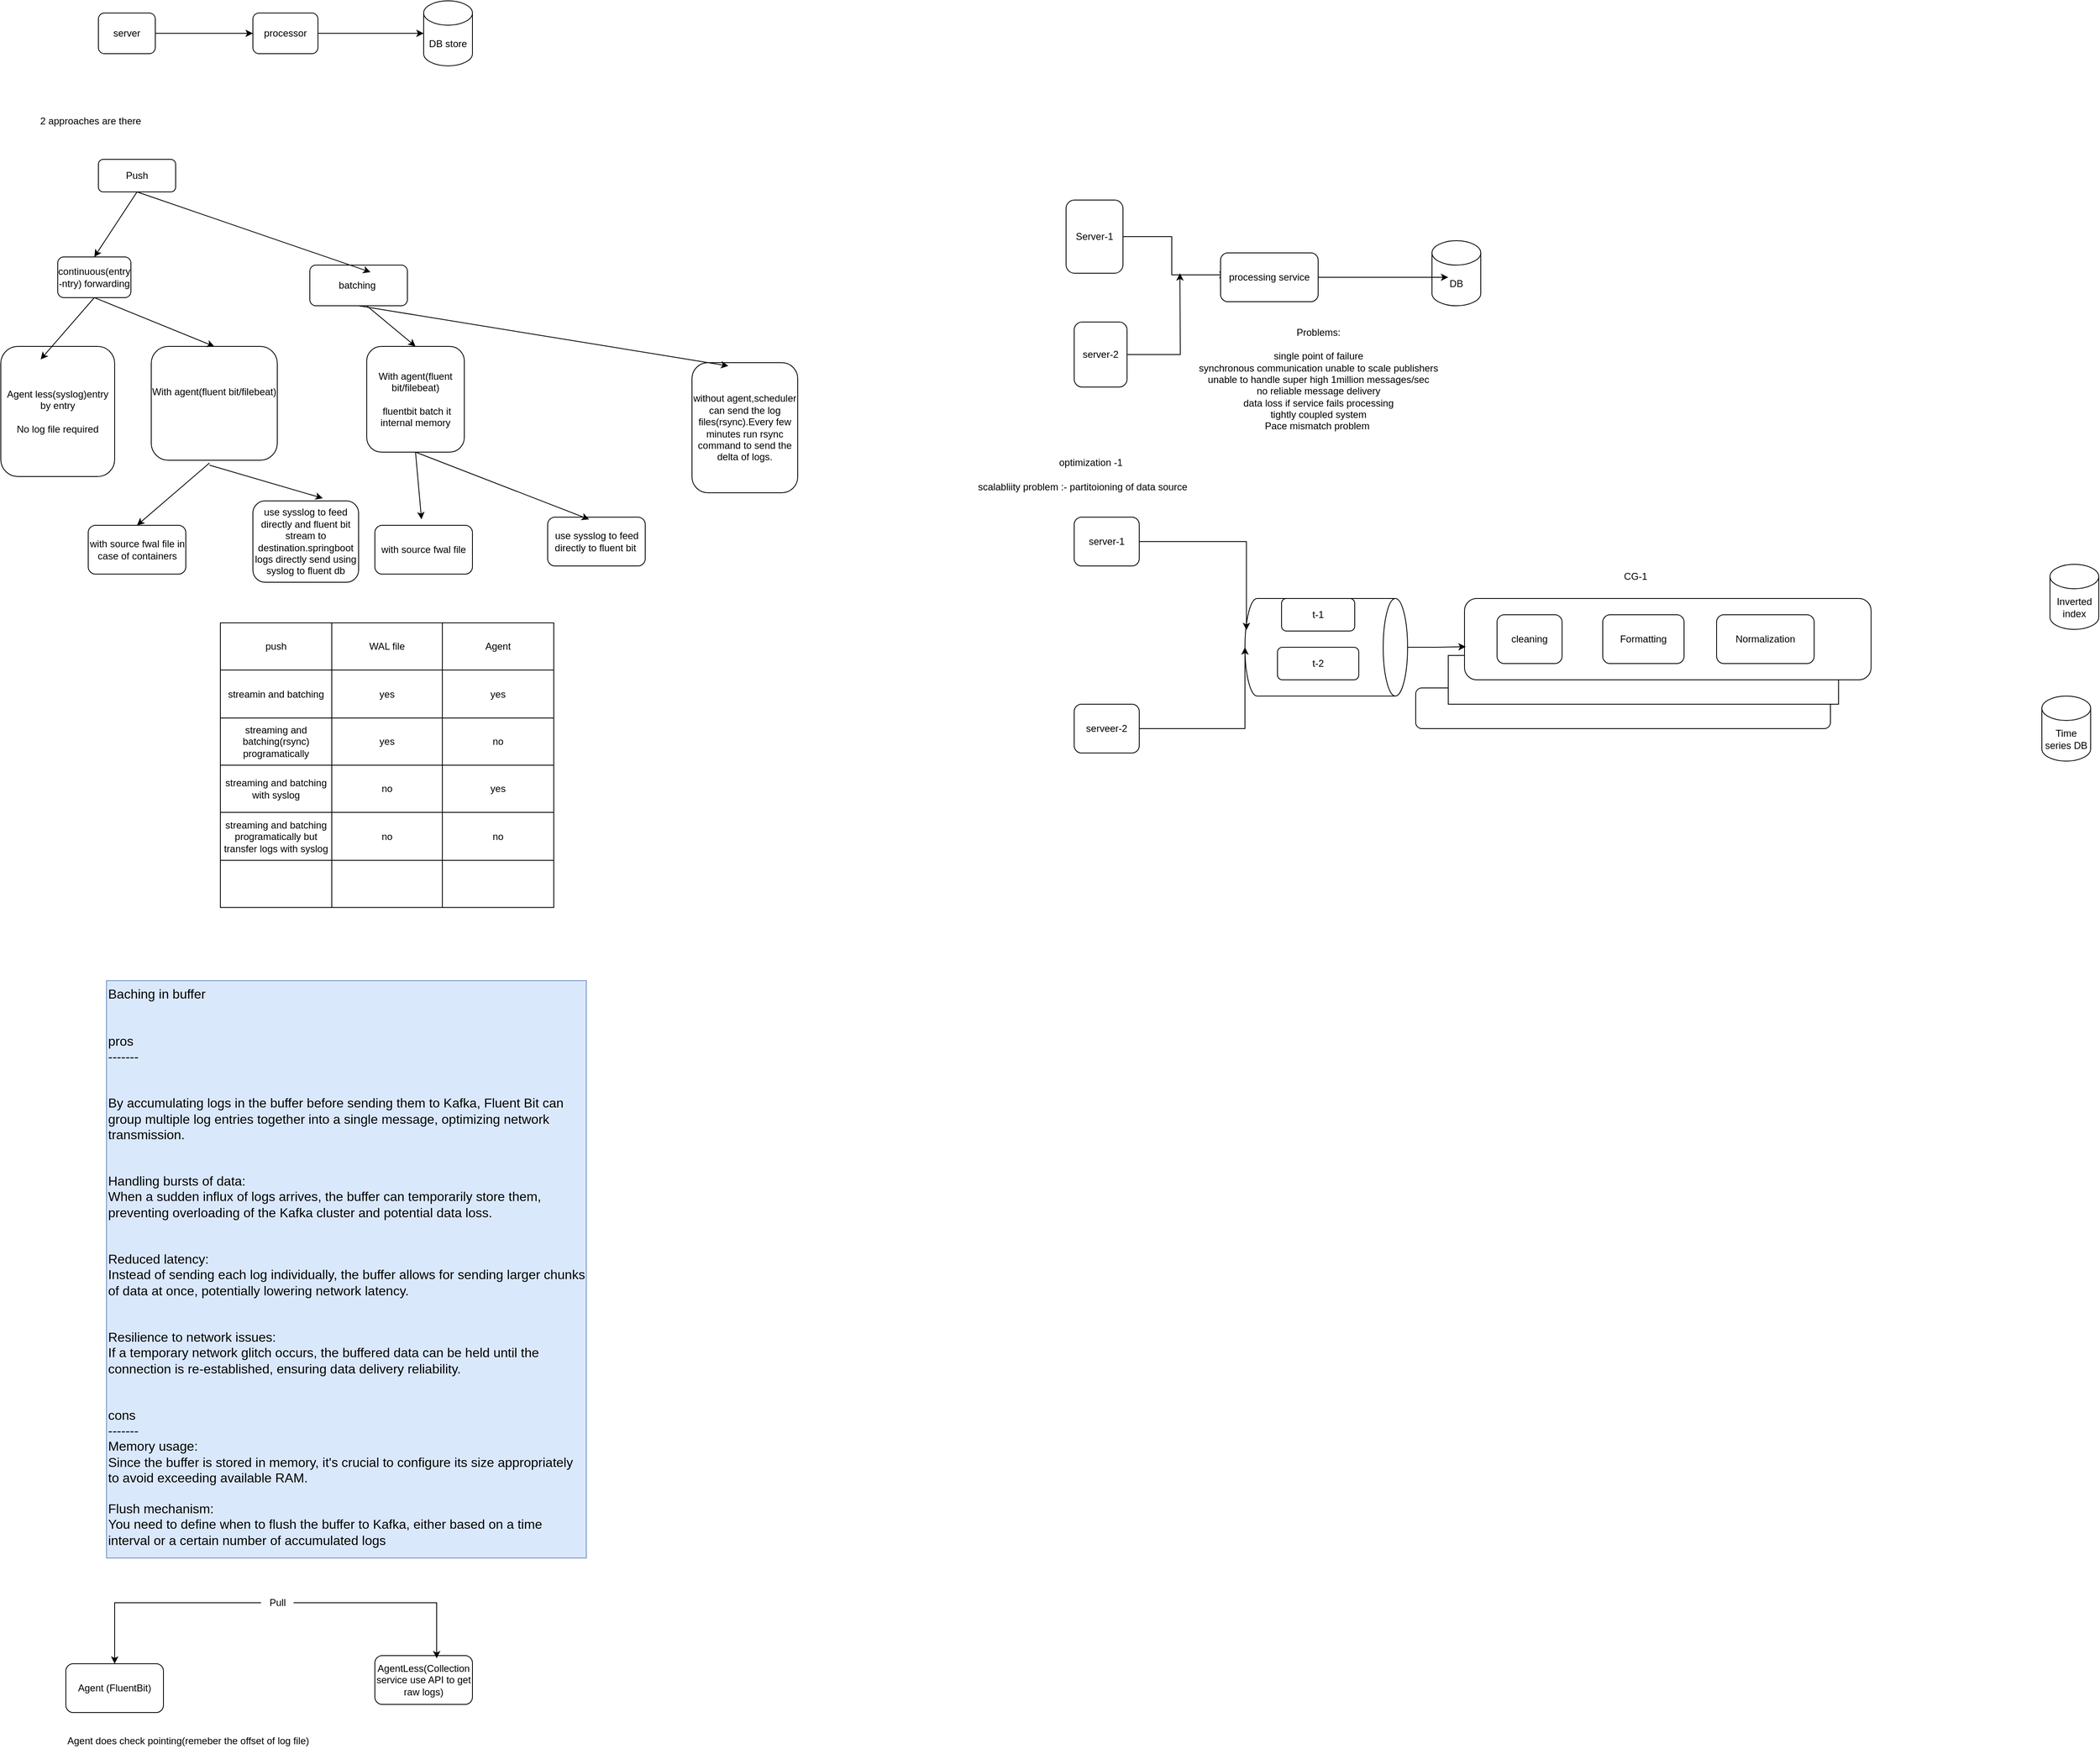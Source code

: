 <mxfile version="26.0.5">
  <diagram name="Page-1" id="b7o0Ur9a8SSX0Grqy8F7">
    <mxGraphModel dx="794" dy="412" grid="1" gridSize="10" guides="1" tooltips="1" connect="1" arrows="1" fold="1" page="1" pageScale="1" pageWidth="3300" pageHeight="2300" math="0" shadow="0">
      <root>
        <mxCell id="0" />
        <mxCell id="1" parent="0" />
        <mxCell id="qW1WvsJhELm_dd2GFhy8-42" value="" style="rounded=1;whiteSpace=wrap;html=1;" vertex="1" parent="1">
          <mxGeometry x="1760" y="890" width="510" height="50" as="geometry" />
        </mxCell>
        <mxCell id="qW1WvsJhELm_dd2GFhy8-41" value="" style="rounded=0;whiteSpace=wrap;html=1;" vertex="1" parent="1">
          <mxGeometry x="1800" y="850" width="480" height="60" as="geometry" />
        </mxCell>
        <mxCell id="qW1WvsJhELm_dd2GFhy8-28" value="" style="rounded=1;whiteSpace=wrap;html=1;" vertex="1" parent="1">
          <mxGeometry x="1820" y="780" width="500" height="100" as="geometry" />
        </mxCell>
        <mxCell id="wBfVcKOulfDH1Hx5HX3t-4" style="edgeStyle=orthogonalEdgeStyle;rounded=0;orthogonalLoop=1;jettySize=auto;html=1;entryX=0;entryY=0.5;entryDx=0;entryDy=0;" parent="1" source="wBfVcKOulfDH1Hx5HX3t-1" target="wBfVcKOulfDH1Hx5HX3t-2" edge="1">
          <mxGeometry relative="1" as="geometry" />
        </mxCell>
        <mxCell id="wBfVcKOulfDH1Hx5HX3t-1" value="server" style="rounded=1;whiteSpace=wrap;html=1;" parent="1" vertex="1">
          <mxGeometry x="140" y="60" width="70" height="50" as="geometry" />
        </mxCell>
        <mxCell id="wBfVcKOulfDH1Hx5HX3t-2" value="processor" style="rounded=1;whiteSpace=wrap;html=1;" parent="1" vertex="1">
          <mxGeometry x="330" y="60" width="80" height="50" as="geometry" />
        </mxCell>
        <mxCell id="wBfVcKOulfDH1Hx5HX3t-3" value="DB store" style="shape=cylinder3;whiteSpace=wrap;html=1;boundedLbl=1;backgroundOutline=1;size=15;" parent="1" vertex="1">
          <mxGeometry x="540" y="45" width="60" height="80" as="geometry" />
        </mxCell>
        <mxCell id="wBfVcKOulfDH1Hx5HX3t-5" style="edgeStyle=orthogonalEdgeStyle;rounded=0;orthogonalLoop=1;jettySize=auto;html=1;entryX=0;entryY=0.5;entryDx=0;entryDy=0;entryPerimeter=0;" parent="1" source="wBfVcKOulfDH1Hx5HX3t-2" target="wBfVcKOulfDH1Hx5HX3t-3" edge="1">
          <mxGeometry relative="1" as="geometry" />
        </mxCell>
        <mxCell id="wBfVcKOulfDH1Hx5HX3t-6" value="2 approaches are there" style="text;html=1;align=center;verticalAlign=middle;resizable=0;points=[];autosize=1;strokeColor=none;fillColor=none;" parent="1" vertex="1">
          <mxGeometry x="55" y="178" width="150" height="30" as="geometry" />
        </mxCell>
        <mxCell id="wBfVcKOulfDH1Hx5HX3t-7" value="Push" style="rounded=1;whiteSpace=wrap;html=1;" parent="1" vertex="1">
          <mxGeometry x="140" y="240" width="95" height="40" as="geometry" />
        </mxCell>
        <mxCell id="wBfVcKOulfDH1Hx5HX3t-9" value="continuous(entry -ntry) forwarding" style="rounded=1;whiteSpace=wrap;html=1;" parent="1" vertex="1">
          <mxGeometry x="90" y="360" width="90" height="50" as="geometry" />
        </mxCell>
        <mxCell id="wBfVcKOulfDH1Hx5HX3t-10" value="batching&amp;nbsp;" style="rounded=1;whiteSpace=wrap;html=1;" parent="1" vertex="1">
          <mxGeometry x="400" y="370" width="120" height="50" as="geometry" />
        </mxCell>
        <mxCell id="wBfVcKOulfDH1Hx5HX3t-11" value="Agent less(syslog)entry by entry&lt;div&gt;&lt;br&gt;&lt;/div&gt;&lt;div&gt;No log file required&lt;/div&gt;" style="rounded=1;whiteSpace=wrap;html=1;" parent="1" vertex="1">
          <mxGeometry x="20" y="470" width="140" height="160" as="geometry" />
        </mxCell>
        <mxCell id="wBfVcKOulfDH1Hx5HX3t-12" value="With agent(fluent bit/filebeat)&lt;div&gt;&lt;span style=&quot;background-color: transparent; color: light-dark(rgb(0, 0, 0), rgb(255, 255, 255));&quot;&gt;&lt;br&gt;&lt;/span&gt;&lt;/div&gt;&lt;div&gt;&lt;span style=&quot;background-color: transparent; color: light-dark(rgb(0, 0, 0), rgb(255, 255, 255));&quot;&gt;&amp;nbsp;&lt;/span&gt;&lt;/div&gt;" style="rounded=1;whiteSpace=wrap;html=1;" parent="1" vertex="1">
          <mxGeometry x="205" y="470" width="155" height="140" as="geometry" />
        </mxCell>
        <mxCell id="wBfVcKOulfDH1Hx5HX3t-14" value="" style="endArrow=classic;html=1;rounded=0;exitX=0.5;exitY=1;exitDx=0;exitDy=0;entryX=0.35;entryY=0.1;entryDx=0;entryDy=0;entryPerimeter=0;" parent="1" source="wBfVcKOulfDH1Hx5HX3t-9" target="wBfVcKOulfDH1Hx5HX3t-11" edge="1">
          <mxGeometry width="50" height="50" relative="1" as="geometry">
            <mxPoint x="380" y="380" as="sourcePoint" />
            <mxPoint x="430" y="330" as="targetPoint" />
          </mxGeometry>
        </mxCell>
        <mxCell id="wBfVcKOulfDH1Hx5HX3t-15" value="" style="endArrow=classic;html=1;rounded=0;exitX=0.5;exitY=1;exitDx=0;exitDy=0;entryX=0.5;entryY=0;entryDx=0;entryDy=0;" parent="1" source="wBfVcKOulfDH1Hx5HX3t-9" target="wBfVcKOulfDH1Hx5HX3t-12" edge="1">
          <mxGeometry width="50" height="50" relative="1" as="geometry">
            <mxPoint x="380" y="380" as="sourcePoint" />
            <mxPoint x="430" y="330" as="targetPoint" />
          </mxGeometry>
        </mxCell>
        <mxCell id="wBfVcKOulfDH1Hx5HX3t-16" value="" style="endArrow=classic;html=1;rounded=0;exitX=0.5;exitY=1;exitDx=0;exitDy=0;entryX=0.5;entryY=0;entryDx=0;entryDy=0;" parent="1" source="wBfVcKOulfDH1Hx5HX3t-7" target="wBfVcKOulfDH1Hx5HX3t-9" edge="1">
          <mxGeometry width="50" height="50" relative="1" as="geometry">
            <mxPoint x="400" y="370" as="sourcePoint" />
            <mxPoint x="450" y="320" as="targetPoint" />
          </mxGeometry>
        </mxCell>
        <mxCell id="wBfVcKOulfDH1Hx5HX3t-17" value="" style="endArrow=classic;html=1;rounded=0;exitX=0.5;exitY=1;exitDx=0;exitDy=0;entryX=0.622;entryY=0.173;entryDx=0;entryDy=0;entryPerimeter=0;" parent="1" source="wBfVcKOulfDH1Hx5HX3t-7" target="wBfVcKOulfDH1Hx5HX3t-10" edge="1">
          <mxGeometry width="50" height="50" relative="1" as="geometry">
            <mxPoint x="400" y="370" as="sourcePoint" />
            <mxPoint x="450" y="320" as="targetPoint" />
          </mxGeometry>
        </mxCell>
        <mxCell id="wBfVcKOulfDH1Hx5HX3t-20" value="With agent(fluent bit/filebeat)&lt;div&gt;&lt;span style=&quot;background-color: transparent; color: light-dark(rgb(0, 0, 0), rgb(255, 255, 255));&quot;&gt;&lt;br&gt;&lt;/span&gt;&lt;/div&gt;&lt;div&gt;&lt;span style=&quot;background-color: transparent; color: light-dark(rgb(0, 0, 0), rgb(255, 255, 255));&quot;&gt;&amp;nbsp;fluentbit batch it internal memory&lt;/span&gt;&lt;/div&gt;" style="rounded=1;whiteSpace=wrap;html=1;" parent="1" vertex="1">
          <mxGeometry x="470" y="470" width="120" height="130" as="geometry" />
        </mxCell>
        <mxCell id="wBfVcKOulfDH1Hx5HX3t-26" value="without agent,scheduler can send the log files(rsync).Every few minutes run rsync command to send the delta of logs." style="rounded=1;whiteSpace=wrap;html=1;" parent="1" vertex="1">
          <mxGeometry x="870" y="490" width="130" height="160" as="geometry" />
        </mxCell>
        <mxCell id="wBfVcKOulfDH1Hx5HX3t-27" value="" style="endArrow=classic;html=1;rounded=0;exitX=0.5;exitY=1;exitDx=0;exitDy=0;entryX=0.344;entryY=0.025;entryDx=0;entryDy=0;entryPerimeter=0;" parent="1" source="wBfVcKOulfDH1Hx5HX3t-10" target="wBfVcKOulfDH1Hx5HX3t-26" edge="1">
          <mxGeometry width="50" height="50" relative="1" as="geometry">
            <mxPoint x="380" y="460" as="sourcePoint" />
            <mxPoint x="430" y="410" as="targetPoint" />
          </mxGeometry>
        </mxCell>
        <mxCell id="wBfVcKOulfDH1Hx5HX3t-28" value="with source fwal file in case of containers" style="rounded=1;whiteSpace=wrap;html=1;" parent="1" vertex="1">
          <mxGeometry x="127.5" y="690" width="120" height="60" as="geometry" />
        </mxCell>
        <mxCell id="wBfVcKOulfDH1Hx5HX3t-29" value="use sysslog to feed directly and fluent bit stream to destination.springboot logs directly send using syslog to fluent db" style="rounded=1;whiteSpace=wrap;html=1;" parent="1" vertex="1">
          <mxGeometry x="330" y="660" width="130" height="100" as="geometry" />
        </mxCell>
        <mxCell id="wBfVcKOulfDH1Hx5HX3t-30" value="" style="endArrow=classic;html=1;rounded=0;exitX=0.462;exitY=1.024;exitDx=0;exitDy=0;exitPerimeter=0;entryX=0.5;entryY=0;entryDx=0;entryDy=0;" parent="1" source="wBfVcKOulfDH1Hx5HX3t-12" target="wBfVcKOulfDH1Hx5HX3t-28" edge="1">
          <mxGeometry width="50" height="50" relative="1" as="geometry">
            <mxPoint x="440" y="590" as="sourcePoint" />
            <mxPoint x="490" y="540" as="targetPoint" />
          </mxGeometry>
        </mxCell>
        <mxCell id="wBfVcKOulfDH1Hx5HX3t-31" value="" style="endArrow=classic;html=1;rounded=0;exitX=0.462;exitY=1.043;exitDx=0;exitDy=0;exitPerimeter=0;entryX=0.661;entryY=-0.033;entryDx=0;entryDy=0;entryPerimeter=0;" parent="1" source="wBfVcKOulfDH1Hx5HX3t-12" target="wBfVcKOulfDH1Hx5HX3t-29" edge="1">
          <mxGeometry width="50" height="50" relative="1" as="geometry">
            <mxPoint x="440" y="590" as="sourcePoint" />
            <mxPoint x="490" y="540" as="targetPoint" />
          </mxGeometry>
        </mxCell>
        <mxCell id="wBfVcKOulfDH1Hx5HX3t-32" value="with source fwal file" style="rounded=1;whiteSpace=wrap;html=1;" parent="1" vertex="1">
          <mxGeometry x="480" y="690" width="120" height="60" as="geometry" />
        </mxCell>
        <mxCell id="wBfVcKOulfDH1Hx5HX3t-33" value="use sysslog to feed directly to fluent bit&amp;nbsp;" style="rounded=1;whiteSpace=wrap;html=1;" parent="1" vertex="1">
          <mxGeometry x="692.5" y="680" width="120" height="60" as="geometry" />
        </mxCell>
        <mxCell id="wBfVcKOulfDH1Hx5HX3t-34" value="" style="endArrow=classic;html=1;rounded=0;exitX=0.5;exitY=1;exitDx=0;exitDy=0;entryX=0.478;entryY=-0.122;entryDx=0;entryDy=0;entryPerimeter=0;" parent="1" source="wBfVcKOulfDH1Hx5HX3t-20" target="wBfVcKOulfDH1Hx5HX3t-32" edge="1">
          <mxGeometry width="50" height="50" relative="1" as="geometry">
            <mxPoint x="440" y="580" as="sourcePoint" />
            <mxPoint x="490" y="530" as="targetPoint" />
          </mxGeometry>
        </mxCell>
        <mxCell id="wBfVcKOulfDH1Hx5HX3t-35" value="" style="endArrow=classic;html=1;rounded=0;exitX=0.5;exitY=1;exitDx=0;exitDy=0;entryX=0.424;entryY=0.044;entryDx=0;entryDy=0;entryPerimeter=0;" parent="1" source="wBfVcKOulfDH1Hx5HX3t-20" target="wBfVcKOulfDH1Hx5HX3t-33" edge="1">
          <mxGeometry width="50" height="50" relative="1" as="geometry">
            <mxPoint x="440" y="580" as="sourcePoint" />
            <mxPoint x="490" y="530" as="targetPoint" />
          </mxGeometry>
        </mxCell>
        <mxCell id="wBfVcKOulfDH1Hx5HX3t-36" value="" style="endArrow=classic;html=1;rounded=0;entryX=0.5;entryY=0;entryDx=0;entryDy=0;" parent="1" target="wBfVcKOulfDH1Hx5HX3t-20" edge="1">
          <mxGeometry width="50" height="50" relative="1" as="geometry">
            <mxPoint x="470" y="420" as="sourcePoint" />
            <mxPoint x="490" y="530" as="targetPoint" />
          </mxGeometry>
        </mxCell>
        <mxCell id="wBfVcKOulfDH1Hx5HX3t-54" value="" style="shape=table;startSize=0;container=1;collapsible=0;childLayout=tableLayout;" parent="1" vertex="1">
          <mxGeometry x="290" y="810" width="410" height="350" as="geometry" />
        </mxCell>
        <mxCell id="wBfVcKOulfDH1Hx5HX3t-55" value="" style="shape=tableRow;horizontal=0;startSize=0;swimlaneHead=0;swimlaneBody=0;strokeColor=inherit;top=0;left=0;bottom=0;right=0;collapsible=0;dropTarget=0;fillColor=none;points=[[0,0.5],[1,0.5]];portConstraint=eastwest;" parent="wBfVcKOulfDH1Hx5HX3t-54" vertex="1">
          <mxGeometry width="410" height="58" as="geometry" />
        </mxCell>
        <mxCell id="wBfVcKOulfDH1Hx5HX3t-56" value="push" style="shape=partialRectangle;html=1;whiteSpace=wrap;connectable=0;strokeColor=inherit;overflow=hidden;fillColor=none;top=0;left=0;bottom=0;right=0;pointerEvents=1;" parent="wBfVcKOulfDH1Hx5HX3t-55" vertex="1">
          <mxGeometry width="137" height="58" as="geometry">
            <mxRectangle width="137" height="58" as="alternateBounds" />
          </mxGeometry>
        </mxCell>
        <mxCell id="wBfVcKOulfDH1Hx5HX3t-57" value="WAL file" style="shape=partialRectangle;html=1;whiteSpace=wrap;connectable=0;strokeColor=inherit;overflow=hidden;fillColor=none;top=0;left=0;bottom=0;right=0;pointerEvents=1;" parent="wBfVcKOulfDH1Hx5HX3t-55" vertex="1">
          <mxGeometry x="137" width="136" height="58" as="geometry">
            <mxRectangle width="136" height="58" as="alternateBounds" />
          </mxGeometry>
        </mxCell>
        <mxCell id="wBfVcKOulfDH1Hx5HX3t-58" value="Agent" style="shape=partialRectangle;html=1;whiteSpace=wrap;connectable=0;strokeColor=inherit;overflow=hidden;fillColor=none;top=0;left=0;bottom=0;right=0;pointerEvents=1;" parent="wBfVcKOulfDH1Hx5HX3t-55" vertex="1">
          <mxGeometry x="273" width="137" height="58" as="geometry">
            <mxRectangle width="137" height="58" as="alternateBounds" />
          </mxGeometry>
        </mxCell>
        <mxCell id="wBfVcKOulfDH1Hx5HX3t-59" value="" style="shape=tableRow;horizontal=0;startSize=0;swimlaneHead=0;swimlaneBody=0;strokeColor=inherit;top=0;left=0;bottom=0;right=0;collapsible=0;dropTarget=0;fillColor=none;points=[[0,0.5],[1,0.5]];portConstraint=eastwest;" parent="wBfVcKOulfDH1Hx5HX3t-54" vertex="1">
          <mxGeometry y="58" width="410" height="59" as="geometry" />
        </mxCell>
        <mxCell id="wBfVcKOulfDH1Hx5HX3t-60" value="streamin and batching" style="shape=partialRectangle;html=1;whiteSpace=wrap;connectable=0;strokeColor=inherit;overflow=hidden;fillColor=none;top=0;left=0;bottom=0;right=0;pointerEvents=1;" parent="wBfVcKOulfDH1Hx5HX3t-59" vertex="1">
          <mxGeometry width="137" height="59" as="geometry">
            <mxRectangle width="137" height="59" as="alternateBounds" />
          </mxGeometry>
        </mxCell>
        <mxCell id="wBfVcKOulfDH1Hx5HX3t-61" value="yes" style="shape=partialRectangle;html=1;whiteSpace=wrap;connectable=0;strokeColor=inherit;overflow=hidden;fillColor=none;top=0;left=0;bottom=0;right=0;pointerEvents=1;" parent="wBfVcKOulfDH1Hx5HX3t-59" vertex="1">
          <mxGeometry x="137" width="136" height="59" as="geometry">
            <mxRectangle width="136" height="59" as="alternateBounds" />
          </mxGeometry>
        </mxCell>
        <mxCell id="wBfVcKOulfDH1Hx5HX3t-62" value="yes" style="shape=partialRectangle;html=1;whiteSpace=wrap;connectable=0;strokeColor=inherit;overflow=hidden;fillColor=none;top=0;left=0;bottom=0;right=0;pointerEvents=1;" parent="wBfVcKOulfDH1Hx5HX3t-59" vertex="1">
          <mxGeometry x="273" width="137" height="59" as="geometry">
            <mxRectangle width="137" height="59" as="alternateBounds" />
          </mxGeometry>
        </mxCell>
        <mxCell id="wBfVcKOulfDH1Hx5HX3t-63" value="" style="shape=tableRow;horizontal=0;startSize=0;swimlaneHead=0;swimlaneBody=0;strokeColor=inherit;top=0;left=0;bottom=0;right=0;collapsible=0;dropTarget=0;fillColor=none;points=[[0,0.5],[1,0.5]];portConstraint=eastwest;" parent="wBfVcKOulfDH1Hx5HX3t-54" vertex="1">
          <mxGeometry y="117" width="410" height="58" as="geometry" />
        </mxCell>
        <mxCell id="wBfVcKOulfDH1Hx5HX3t-64" value="streaming and batching(rsync) programatically" style="shape=partialRectangle;html=1;whiteSpace=wrap;connectable=0;strokeColor=inherit;overflow=hidden;fillColor=none;top=0;left=0;bottom=0;right=0;pointerEvents=1;" parent="wBfVcKOulfDH1Hx5HX3t-63" vertex="1">
          <mxGeometry width="137" height="58" as="geometry">
            <mxRectangle width="137" height="58" as="alternateBounds" />
          </mxGeometry>
        </mxCell>
        <mxCell id="wBfVcKOulfDH1Hx5HX3t-65" value="yes" style="shape=partialRectangle;html=1;whiteSpace=wrap;connectable=0;strokeColor=inherit;overflow=hidden;fillColor=none;top=0;left=0;bottom=0;right=0;pointerEvents=1;" parent="wBfVcKOulfDH1Hx5HX3t-63" vertex="1">
          <mxGeometry x="137" width="136" height="58" as="geometry">
            <mxRectangle width="136" height="58" as="alternateBounds" />
          </mxGeometry>
        </mxCell>
        <mxCell id="wBfVcKOulfDH1Hx5HX3t-66" value="no" style="shape=partialRectangle;html=1;whiteSpace=wrap;connectable=0;strokeColor=inherit;overflow=hidden;fillColor=none;top=0;left=0;bottom=0;right=0;pointerEvents=1;" parent="wBfVcKOulfDH1Hx5HX3t-63" vertex="1">
          <mxGeometry x="273" width="137" height="58" as="geometry">
            <mxRectangle width="137" height="58" as="alternateBounds" />
          </mxGeometry>
        </mxCell>
        <mxCell id="wBfVcKOulfDH1Hx5HX3t-67" value="" style="shape=tableRow;horizontal=0;startSize=0;swimlaneHead=0;swimlaneBody=0;strokeColor=inherit;top=0;left=0;bottom=0;right=0;collapsible=0;dropTarget=0;fillColor=none;points=[[0,0.5],[1,0.5]];portConstraint=eastwest;" parent="wBfVcKOulfDH1Hx5HX3t-54" vertex="1">
          <mxGeometry y="175" width="410" height="58" as="geometry" />
        </mxCell>
        <mxCell id="wBfVcKOulfDH1Hx5HX3t-68" value="streaming and batching with syslog" style="shape=partialRectangle;html=1;whiteSpace=wrap;connectable=0;strokeColor=inherit;overflow=hidden;fillColor=none;top=0;left=0;bottom=0;right=0;pointerEvents=1;" parent="wBfVcKOulfDH1Hx5HX3t-67" vertex="1">
          <mxGeometry width="137" height="58" as="geometry">
            <mxRectangle width="137" height="58" as="alternateBounds" />
          </mxGeometry>
        </mxCell>
        <mxCell id="wBfVcKOulfDH1Hx5HX3t-69" value="no" style="shape=partialRectangle;html=1;whiteSpace=wrap;connectable=0;strokeColor=inherit;overflow=hidden;fillColor=none;top=0;left=0;bottom=0;right=0;pointerEvents=1;" parent="wBfVcKOulfDH1Hx5HX3t-67" vertex="1">
          <mxGeometry x="137" width="136" height="58" as="geometry">
            <mxRectangle width="136" height="58" as="alternateBounds" />
          </mxGeometry>
        </mxCell>
        <mxCell id="wBfVcKOulfDH1Hx5HX3t-70" value="yes" style="shape=partialRectangle;html=1;whiteSpace=wrap;connectable=0;strokeColor=inherit;overflow=hidden;fillColor=none;top=0;left=0;bottom=0;right=0;pointerEvents=1;" parent="wBfVcKOulfDH1Hx5HX3t-67" vertex="1">
          <mxGeometry x="273" width="137" height="58" as="geometry">
            <mxRectangle width="137" height="58" as="alternateBounds" />
          </mxGeometry>
        </mxCell>
        <mxCell id="wBfVcKOulfDH1Hx5HX3t-71" value="" style="shape=tableRow;horizontal=0;startSize=0;swimlaneHead=0;swimlaneBody=0;strokeColor=inherit;top=0;left=0;bottom=0;right=0;collapsible=0;dropTarget=0;fillColor=none;points=[[0,0.5],[1,0.5]];portConstraint=eastwest;" parent="wBfVcKOulfDH1Hx5HX3t-54" vertex="1">
          <mxGeometry y="233" width="410" height="59" as="geometry" />
        </mxCell>
        <mxCell id="wBfVcKOulfDH1Hx5HX3t-72" value="streaming and batching programatically but transfer logs with syslog" style="shape=partialRectangle;html=1;whiteSpace=wrap;connectable=0;strokeColor=inherit;overflow=hidden;fillColor=none;top=0;left=0;bottom=0;right=0;pointerEvents=1;" parent="wBfVcKOulfDH1Hx5HX3t-71" vertex="1">
          <mxGeometry width="137" height="59" as="geometry">
            <mxRectangle width="137" height="59" as="alternateBounds" />
          </mxGeometry>
        </mxCell>
        <mxCell id="wBfVcKOulfDH1Hx5HX3t-73" value="no" style="shape=partialRectangle;html=1;whiteSpace=wrap;connectable=0;strokeColor=inherit;overflow=hidden;fillColor=none;top=0;left=0;bottom=0;right=0;pointerEvents=1;" parent="wBfVcKOulfDH1Hx5HX3t-71" vertex="1">
          <mxGeometry x="137" width="136" height="59" as="geometry">
            <mxRectangle width="136" height="59" as="alternateBounds" />
          </mxGeometry>
        </mxCell>
        <mxCell id="wBfVcKOulfDH1Hx5HX3t-74" value="no" style="shape=partialRectangle;html=1;whiteSpace=wrap;connectable=0;strokeColor=inherit;overflow=hidden;fillColor=none;top=0;left=0;bottom=0;right=0;pointerEvents=1;" parent="wBfVcKOulfDH1Hx5HX3t-71" vertex="1">
          <mxGeometry x="273" width="137" height="59" as="geometry">
            <mxRectangle width="137" height="59" as="alternateBounds" />
          </mxGeometry>
        </mxCell>
        <mxCell id="wBfVcKOulfDH1Hx5HX3t-75" value="" style="shape=tableRow;horizontal=0;startSize=0;swimlaneHead=0;swimlaneBody=0;strokeColor=inherit;top=0;left=0;bottom=0;right=0;collapsible=0;dropTarget=0;fillColor=none;points=[[0,0.5],[1,0.5]];portConstraint=eastwest;" parent="wBfVcKOulfDH1Hx5HX3t-54" vertex="1">
          <mxGeometry y="292" width="410" height="58" as="geometry" />
        </mxCell>
        <mxCell id="wBfVcKOulfDH1Hx5HX3t-76" value="" style="shape=partialRectangle;html=1;whiteSpace=wrap;connectable=0;strokeColor=inherit;overflow=hidden;fillColor=none;top=0;left=0;bottom=0;right=0;pointerEvents=1;" parent="wBfVcKOulfDH1Hx5HX3t-75" vertex="1">
          <mxGeometry width="137" height="58" as="geometry">
            <mxRectangle width="137" height="58" as="alternateBounds" />
          </mxGeometry>
        </mxCell>
        <mxCell id="wBfVcKOulfDH1Hx5HX3t-77" value="" style="shape=partialRectangle;html=1;whiteSpace=wrap;connectable=0;strokeColor=inherit;overflow=hidden;fillColor=none;top=0;left=0;bottom=0;right=0;pointerEvents=1;" parent="wBfVcKOulfDH1Hx5HX3t-75" vertex="1">
          <mxGeometry x="137" width="136" height="58" as="geometry">
            <mxRectangle width="136" height="58" as="alternateBounds" />
          </mxGeometry>
        </mxCell>
        <mxCell id="wBfVcKOulfDH1Hx5HX3t-78" value="" style="shape=partialRectangle;html=1;whiteSpace=wrap;connectable=0;strokeColor=inherit;overflow=hidden;fillColor=none;top=0;left=0;bottom=0;right=0;pointerEvents=1;" parent="wBfVcKOulfDH1Hx5HX3t-75" vertex="1">
          <mxGeometry x="273" width="137" height="58" as="geometry">
            <mxRectangle width="137" height="58" as="alternateBounds" />
          </mxGeometry>
        </mxCell>
        <mxCell id="qW1WvsJhELm_dd2GFhy8-1" value="Baching in buffer&#xa;&#xa;&#xa;pros&#xa;-------&#xa;&#xa;&#xa;By accumulating logs in the buffer before sending them to Kafka, Fluent Bit can group multiple log entries together into a single message, optimizing network transmission. &#xa;&#xa;&#xa;Handling bursts of data:&#xa;When a sudden influx of logs arrives, the buffer can temporarily store them, preventing overloading of the Kafka cluster and potential data loss. &#xa;&#xa;&#xa;Reduced latency:&#xa;Instead of sending each log individually, the buffer allows for sending larger chunks of data at once, potentially lowering network latency. &#xa;&#xa;&#xa;Resilience to network issues:&#xa;If a temporary network glitch occurs, the buffered data can be held until the connection is re-established, ensuring data delivery reliability.&#xa;&#xa;&#xa;cons&#xa;-------&#xa;Memory usage:&#xa;Since the buffer is stored in memory, it&#39;s crucial to configure its size appropriately to avoid exceeding available RAM.&#xa; &#xa;Flush mechanism:&#xa;You need to define when to flush the buffer to Kafka, either based on a time interval or a certain number of accumulated logs" style="text;whiteSpace=wrap;fillColor=#dae8fc;strokeColor=#6c8ebf;fontSize=16;" vertex="1" parent="1">
          <mxGeometry x="150" y="1250" width="590" height="710" as="geometry" />
        </mxCell>
        <mxCell id="qW1WvsJhELm_dd2GFhy8-5" style="edgeStyle=orthogonalEdgeStyle;rounded=0;orthogonalLoop=1;jettySize=auto;html=1;entryX=0.5;entryY=0;entryDx=0;entryDy=0;" edge="1" parent="1" source="qW1WvsJhELm_dd2GFhy8-2" target="qW1WvsJhELm_dd2GFhy8-3">
          <mxGeometry relative="1" as="geometry" />
        </mxCell>
        <mxCell id="qW1WvsJhELm_dd2GFhy8-2" value="Pull" style="text;html=1;align=center;verticalAlign=middle;resizable=0;points=[];autosize=1;strokeColor=none;fillColor=none;" vertex="1" parent="1">
          <mxGeometry x="340" y="2000" width="40" height="30" as="geometry" />
        </mxCell>
        <mxCell id="qW1WvsJhELm_dd2GFhy8-3" value="Agent (FluentBit)" style="rounded=1;whiteSpace=wrap;html=1;" vertex="1" parent="1">
          <mxGeometry x="100" y="2090" width="120" height="60" as="geometry" />
        </mxCell>
        <mxCell id="qW1WvsJhELm_dd2GFhy8-4" value="AgentLess(Collection service use API to get raw logs)" style="rounded=1;whiteSpace=wrap;html=1;" vertex="1" parent="1">
          <mxGeometry x="480" y="2080" width="120" height="60" as="geometry" />
        </mxCell>
        <mxCell id="qW1WvsJhELm_dd2GFhy8-6" style="edgeStyle=orthogonalEdgeStyle;rounded=0;orthogonalLoop=1;jettySize=auto;html=1;entryX=0.633;entryY=0.056;entryDx=0;entryDy=0;entryPerimeter=0;" edge="1" parent="1" source="qW1WvsJhELm_dd2GFhy8-2" target="qW1WvsJhELm_dd2GFhy8-4">
          <mxGeometry relative="1" as="geometry" />
        </mxCell>
        <mxCell id="qW1WvsJhELm_dd2GFhy8-8" value="Agent does check pointing(remeber the offset of log file)" style="text;html=1;align=center;verticalAlign=middle;resizable=0;points=[];autosize=1;strokeColor=none;fillColor=none;" vertex="1" parent="1">
          <mxGeometry x="90" y="2170" width="320" height="30" as="geometry" />
        </mxCell>
        <mxCell id="qW1WvsJhELm_dd2GFhy8-13" style="edgeStyle=orthogonalEdgeStyle;rounded=0;orthogonalLoop=1;jettySize=auto;html=1;entryX=0.061;entryY=0.45;entryDx=0;entryDy=0;entryPerimeter=0;" edge="1" parent="1" source="qW1WvsJhELm_dd2GFhy8-9" target="qW1WvsJhELm_dd2GFhy8-11">
          <mxGeometry relative="1" as="geometry">
            <mxPoint x="1530" y="335" as="targetPoint" />
          </mxGeometry>
        </mxCell>
        <mxCell id="qW1WvsJhELm_dd2GFhy8-9" value="Server-1" style="rounded=1;whiteSpace=wrap;html=1;" vertex="1" parent="1">
          <mxGeometry x="1330" y="290" width="70" height="90" as="geometry" />
        </mxCell>
        <mxCell id="qW1WvsJhELm_dd2GFhy8-14" style="edgeStyle=orthogonalEdgeStyle;rounded=0;orthogonalLoop=1;jettySize=auto;html=1;" edge="1" parent="1" source="qW1WvsJhELm_dd2GFhy8-10">
          <mxGeometry relative="1" as="geometry">
            <mxPoint x="1470" y="380" as="targetPoint" />
          </mxGeometry>
        </mxCell>
        <mxCell id="qW1WvsJhELm_dd2GFhy8-10" value="server-2" style="rounded=1;whiteSpace=wrap;html=1;" vertex="1" parent="1">
          <mxGeometry x="1340" y="440" width="65" height="80" as="geometry" />
        </mxCell>
        <mxCell id="qW1WvsJhELm_dd2GFhy8-11" value="processing service" style="rounded=1;whiteSpace=wrap;html=1;" vertex="1" parent="1">
          <mxGeometry x="1520" y="355" width="120" height="60" as="geometry" />
        </mxCell>
        <mxCell id="qW1WvsJhELm_dd2GFhy8-12" value="DB" style="shape=cylinder3;whiteSpace=wrap;html=1;boundedLbl=1;backgroundOutline=1;size=15;" vertex="1" parent="1">
          <mxGeometry x="1780" y="340" width="60" height="80" as="geometry" />
        </mxCell>
        <mxCell id="qW1WvsJhELm_dd2GFhy8-15" style="edgeStyle=orthogonalEdgeStyle;rounded=0;orthogonalLoop=1;jettySize=auto;html=1;entryX=0.333;entryY=0.563;entryDx=0;entryDy=0;entryPerimeter=0;" edge="1" parent="1" source="qW1WvsJhELm_dd2GFhy8-11" target="qW1WvsJhELm_dd2GFhy8-12">
          <mxGeometry relative="1" as="geometry" />
        </mxCell>
        <mxCell id="qW1WvsJhELm_dd2GFhy8-16" value="&lt;div&gt;Problems:&lt;/div&gt;&lt;div&gt;&lt;br&gt;&lt;/div&gt;&lt;div&gt;single point of failure&lt;/div&gt;&lt;div&gt;synchronous communication unable to scale publishers&lt;/div&gt;&lt;div&gt;unable to handle super high 1million messages/sec&lt;/div&gt;&lt;div&gt;no reliable message delivery&lt;/div&gt;&lt;div&gt;data loss if service fails processing&lt;/div&gt;&lt;div&gt;tightly coupled system&lt;/div&gt;&lt;div&gt;Pace mismatch problem&amp;nbsp;&lt;/div&gt;&lt;div&gt;&lt;br&gt;&lt;/div&gt;&lt;div&gt;&lt;br&gt;&lt;/div&gt;" style="text;html=1;align=center;verticalAlign=middle;resizable=0;points=[];autosize=1;strokeColor=none;fillColor=none;" vertex="1" parent="1">
          <mxGeometry x="1480" y="440" width="320" height="170" as="geometry" />
        </mxCell>
        <mxCell id="qW1WvsJhELm_dd2GFhy8-17" value="" style="shape=cylinder3;whiteSpace=wrap;html=1;boundedLbl=1;backgroundOutline=1;size=15;rotation=90;" vertex="1" parent="1">
          <mxGeometry x="1590" y="740" width="120" height="200" as="geometry" />
        </mxCell>
        <mxCell id="qW1WvsJhELm_dd2GFhy8-18" value="server-1" style="rounded=1;whiteSpace=wrap;html=1;" vertex="1" parent="1">
          <mxGeometry x="1340" y="680" width="80" height="60" as="geometry" />
        </mxCell>
        <mxCell id="qW1WvsJhELm_dd2GFhy8-19" value="optimization -1" style="text;html=1;align=center;verticalAlign=middle;resizable=0;points=[];autosize=1;strokeColor=none;fillColor=none;" vertex="1" parent="1">
          <mxGeometry x="1310" y="598" width="100" height="30" as="geometry" />
        </mxCell>
        <mxCell id="qW1WvsJhELm_dd2GFhy8-20" value="scalabliity problem :-&amp;nbsp;partitoioning of data source" style="text;html=1;align=center;verticalAlign=middle;resizable=0;points=[];autosize=1;strokeColor=none;fillColor=none;" vertex="1" parent="1">
          <mxGeometry x="1210" y="628" width="280" height="30" as="geometry" />
        </mxCell>
        <mxCell id="qW1WvsJhELm_dd2GFhy8-21" value="serveer-2" style="rounded=1;whiteSpace=wrap;html=1;" vertex="1" parent="1">
          <mxGeometry x="1340" y="910" width="80" height="60" as="geometry" />
        </mxCell>
        <mxCell id="qW1WvsJhELm_dd2GFhy8-23" style="edgeStyle=orthogonalEdgeStyle;rounded=0;orthogonalLoop=1;jettySize=auto;html=1;entryX=0.324;entryY=0.991;entryDx=0;entryDy=0;entryPerimeter=0;" edge="1" parent="1" source="qW1WvsJhELm_dd2GFhy8-18" target="qW1WvsJhELm_dd2GFhy8-17">
          <mxGeometry relative="1" as="geometry" />
        </mxCell>
        <mxCell id="qW1WvsJhELm_dd2GFhy8-24" style="edgeStyle=orthogonalEdgeStyle;rounded=0;orthogonalLoop=1;jettySize=auto;html=1;entryX=0.5;entryY=1;entryDx=0;entryDy=0;entryPerimeter=0;" edge="1" parent="1" source="qW1WvsJhELm_dd2GFhy8-21" target="qW1WvsJhELm_dd2GFhy8-17">
          <mxGeometry relative="1" as="geometry">
            <Array as="points">
              <mxPoint x="1550" y="940" />
            </Array>
          </mxGeometry>
        </mxCell>
        <mxCell id="qW1WvsJhELm_dd2GFhy8-25" value="t-1" style="rounded=1;whiteSpace=wrap;html=1;" vertex="1" parent="1">
          <mxGeometry x="1595" y="780" width="90" height="40" as="geometry" />
        </mxCell>
        <mxCell id="qW1WvsJhELm_dd2GFhy8-26" value="t-2" style="rounded=1;whiteSpace=wrap;html=1;" vertex="1" parent="1">
          <mxGeometry x="1590" y="840" width="100" height="40" as="geometry" />
        </mxCell>
        <mxCell id="qW1WvsJhELm_dd2GFhy8-33" value="Inverted index" style="shape=cylinder3;whiteSpace=wrap;html=1;boundedLbl=1;backgroundOutline=1;size=15;" vertex="1" parent="1">
          <mxGeometry x="2540" y="738" width="60" height="80" as="geometry" />
        </mxCell>
        <mxCell id="qW1WvsJhELm_dd2GFhy8-34" value="Time series DB" style="shape=cylinder3;whiteSpace=wrap;html=1;boundedLbl=1;backgroundOutline=1;size=15;" vertex="1" parent="1">
          <mxGeometry x="2530" y="900" width="60" height="80" as="geometry" />
        </mxCell>
        <mxCell id="qW1WvsJhELm_dd2GFhy8-35" value="cleaning" style="rounded=1;whiteSpace=wrap;html=1;" vertex="1" parent="1">
          <mxGeometry x="1860" y="800" width="80" height="60" as="geometry" />
        </mxCell>
        <mxCell id="qW1WvsJhELm_dd2GFhy8-37" value="Formatting" style="rounded=1;whiteSpace=wrap;html=1;" vertex="1" parent="1">
          <mxGeometry x="1990" y="800" width="100" height="60" as="geometry" />
        </mxCell>
        <mxCell id="qW1WvsJhELm_dd2GFhy8-38" value="Normalization" style="rounded=1;whiteSpace=wrap;html=1;" vertex="1" parent="1">
          <mxGeometry x="2130" y="800" width="120" height="60" as="geometry" />
        </mxCell>
        <mxCell id="qW1WvsJhELm_dd2GFhy8-43" value="CG-1" style="text;html=1;align=center;verticalAlign=middle;resizable=0;points=[];autosize=1;strokeColor=none;fillColor=none;" vertex="1" parent="1">
          <mxGeometry x="2005" y="738" width="50" height="30" as="geometry" />
        </mxCell>
        <mxCell id="qW1WvsJhELm_dd2GFhy8-44" style="edgeStyle=orthogonalEdgeStyle;rounded=0;orthogonalLoop=1;jettySize=auto;html=1;entryX=0.003;entryY=0.593;entryDx=0;entryDy=0;entryPerimeter=0;" edge="1" parent="1" source="qW1WvsJhELm_dd2GFhy8-17" target="qW1WvsJhELm_dd2GFhy8-28">
          <mxGeometry relative="1" as="geometry" />
        </mxCell>
      </root>
    </mxGraphModel>
  </diagram>
</mxfile>
